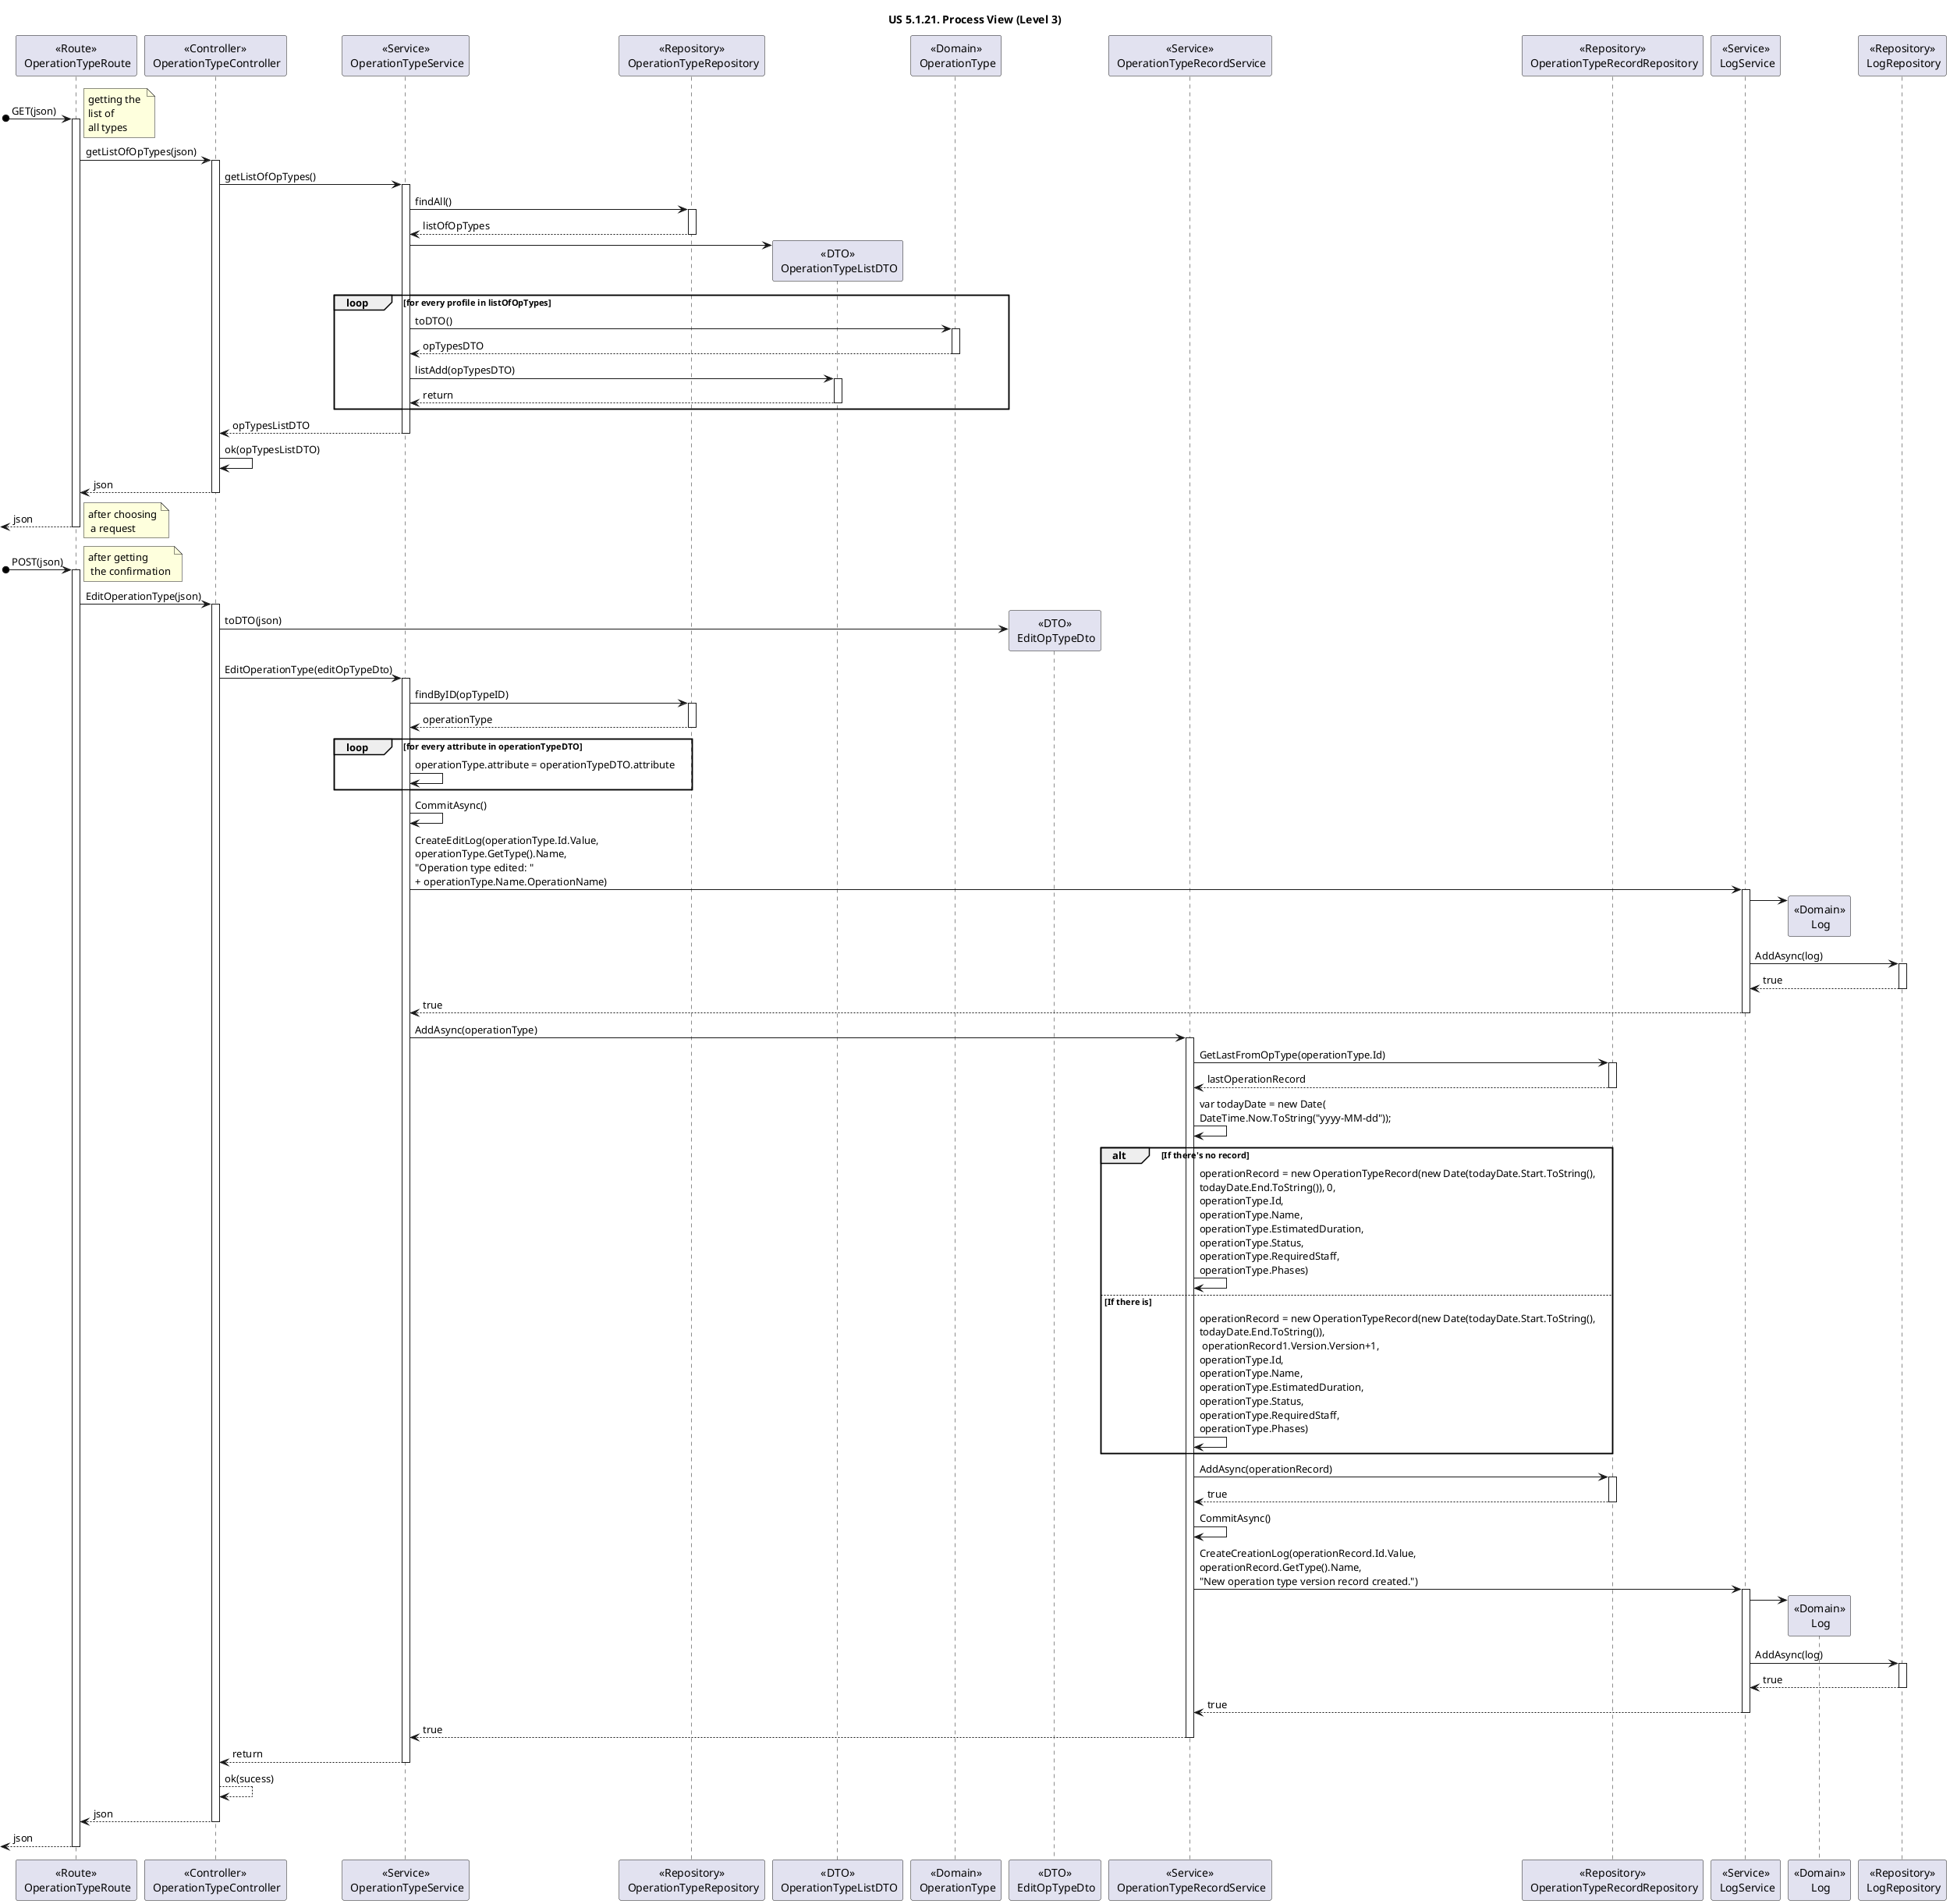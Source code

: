 @startuml
title "US 5.1.21. Process View (Level 3)"

participant "<<Route>>\n OperationTypeRoute" as ROUTE
participant "<<Controller>>\n OperationTypeController" as CONTROL
participant "<<Service>>\n OperationTypeService" as SERV
participant "<<Repository>>\n OperationTypeRepository" as REPO
participant "<<DTO>>\n OperationTypeListDTO" as LISTDTO
participant "<<Domain>>\n OperationType" as OPTYP
participant "<<DTO>>\n EditOpTypeDto" as OPRESDTO
participant "<<Service>>\n OperationTypeRecordService" as RECORDServ
participant "<<Repository>>\n OperationTypeRecordRepository" as RECORDRepo
participant "<<Service>>\n LogService" as LOGServ
participant "<<Domain>>\n Log" as LOG
participant "<<Repository>>\n LogRepository" as LOGRepo

[o-> ROUTE : GET(json)
note right : getting the \nlist of \nall types

Activate ROUTE

ROUTE -> CONTROL : getListOfOpTypes(json)

Activate CONTROL

CONTROL -> SERV : getListOfOpTypes()
Activate SERV

SERV -> REPO : findAll() 
Activate REPO

REPO --> SERV : listOfOpTypes
Deactivate REPO

SERV -> LISTDTO**
loop for every profile in listOfOpTypes
SERV -> OPTYP : toDTO()
activate OPTYP
OPTYP --> SERV : opTypesDTO
deactivate OPTYP
SERV -> LISTDTO : listAdd(opTypesDTO)
activate LISTDTO
LISTDTO --> SERV : return
deactivate LISTDTO
end

SERV --> CONTROL : opTypesListDTO
Deactivate SERV

CONTROL -> CONTROL : ok(opTypesListDTO)

CONTROL --> ROUTE : json
Deactivate CONTROL
<-- ROUTE : json

Deactivate ROUTE

note right : after choosing\n a request

[o-> ROUTE : POST(json)
note right : after getting\n the confirmation

Activate ROUTE

ROUTE -> CONTROL : EditOperationType(json)

Activate CONTROL

CONTROL -> OPRESDTO** : toDTO(json)

CONTROL -> SERV : EditOperationType(editOpTypeDto)
Activate SERV

SERV -> REPO : findByID(opTypeID)
activate REPO
REPO --> SERV : operationType
deactivate REPO

loop for every attribute in operationTypeDTO
SERV -> SERV : operationType.attribute = operationTypeDTO.attribute
end

SERV -> SERV : CommitAsync()

SERV -> LOGServ : CreateEditLog(operationType.Id.Value,\noperationType.GetType().Name,\n"Operation type edited: "\n+ operationType.Name.OperationName)
activate LOGServ 
LOGServ -> LOG**
LOGServ -> LOGRepo : AddAsync(log)
activate LOGRepo
LOGRepo --> LOGServ : true
deactivate LOGRepo
LOGServ --> SERV : true
deactivate LOGServ

SERV -> RECORDServ : AddAsync(operationType)
activate RECORDServ

RECORDServ -> RECORDRepo : GetLastFromOpType(operationType.Id)
activate RECORDRepo
RECORDRepo --> RECORDServ : lastOperationRecord
deactivate RECORDRepo

RECORDServ -> RECORDServ : var todayDate = new Date(\nDateTime.Now.ToString("yyyy-MM-dd"));

alt If there's no record

RECORDServ -> RECORDServ : operationRecord = new OperationTypeRecord(new Date(todayDate.Start.ToString(),\ntodayDate.End.ToString()), 0,\noperationType.Id,\noperationType.Name, \noperationType.EstimatedDuration,\noperationType.Status,\noperationType.RequiredStaff,\noperationType.Phases)

else If there is

RECORDServ -> RECORDServ : operationRecord = new OperationTypeRecord(new Date(todayDate.Start.ToString(),\ntodayDate.End.ToString()),\n operationRecord1.Version.Version+1,\noperationType.Id,\noperationType.Name, \noperationType.EstimatedDuration,\noperationType.Status,\noperationType.RequiredStaff,\noperationType.Phases)

end

RECORDServ -> RECORDRepo : AddAsync(operationRecord)
activate RECORDRepo
RECORDRepo --> RECORDServ : true
deactivate RECORDRepo

RECORDServ -> RECORDServ : CommitAsync()

RECORDServ -> LOGServ : CreateCreationLog(operationRecord.Id.Value,\noperationRecord.GetType().Name,\n"New operation type version record created.")
activate LOGServ 
LOGServ -> LOG**
LOGServ -> LOGRepo : AddAsync(log)
activate LOGRepo
LOGRepo --> LOGServ : true
deactivate LOGRepo
LOGServ --> RECORDServ : true
deactivate LOGServ

RECORDServ --> SERV : true
deactivate RECORDServ

SERV --> CONTROL : return
deactivate SERV

CONTROL --> CONTROL : ok(sucess)
CONTROL --> ROUTE : json
deactivate CONTROL

<-- ROUTE : json
deactivate ROUTE


@enduml